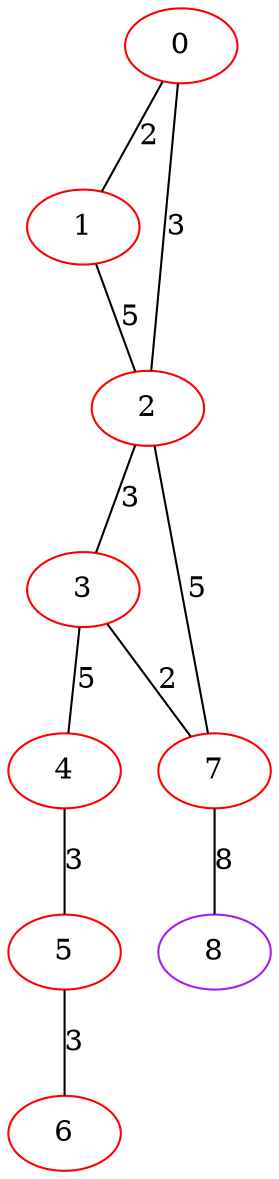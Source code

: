 graph "" {
0 [color=red, weight=1];
1 [color=red, weight=1];
2 [color=red, weight=1];
3 [color=red, weight=1];
4 [color=red, weight=1];
5 [color=red, weight=1];
6 [color=red, weight=1];
7 [color=red, weight=1];
8 [color=purple, weight=4];
0 -- 1  [key=0, label=2];
0 -- 2  [key=0, label=3];
1 -- 2  [key=0, label=5];
2 -- 3  [key=0, label=3];
2 -- 7  [key=0, label=5];
3 -- 4  [key=0, label=5];
3 -- 7  [key=0, label=2];
4 -- 5  [key=0, label=3];
5 -- 6  [key=0, label=3];
7 -- 8  [key=0, label=8];
}
